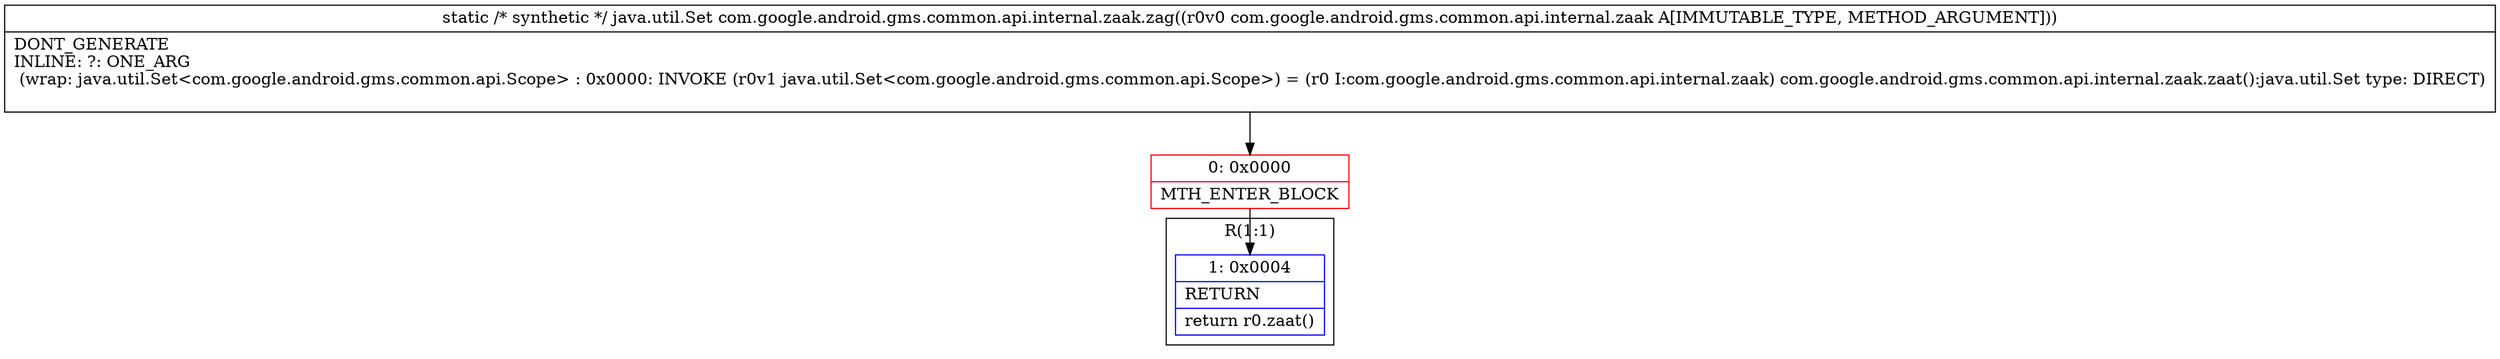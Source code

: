 digraph "CFG forcom.google.android.gms.common.api.internal.zaak.zag(Lcom\/google\/android\/gms\/common\/api\/internal\/zaak;)Ljava\/util\/Set;" {
subgraph cluster_Region_245484653 {
label = "R(1:1)";
node [shape=record,color=blue];
Node_1 [shape=record,label="{1\:\ 0x0004|RETURN\l|return r0.zaat()\l}"];
}
Node_0 [shape=record,color=red,label="{0\:\ 0x0000|MTH_ENTER_BLOCK\l}"];
MethodNode[shape=record,label="{static \/* synthetic *\/ java.util.Set com.google.android.gms.common.api.internal.zaak.zag((r0v0 com.google.android.gms.common.api.internal.zaak A[IMMUTABLE_TYPE, METHOD_ARGUMENT]))  | DONT_GENERATE\lINLINE: ?: ONE_ARG  \l  (wrap: java.util.Set\<com.google.android.gms.common.api.Scope\> : 0x0000: INVOKE  (r0v1 java.util.Set\<com.google.android.gms.common.api.Scope\>) = (r0 I:com.google.android.gms.common.api.internal.zaak) com.google.android.gms.common.api.internal.zaak.zaat():java.util.Set type: DIRECT)\l\l}"];
MethodNode -> Node_0;
Node_0 -> Node_1;
}

